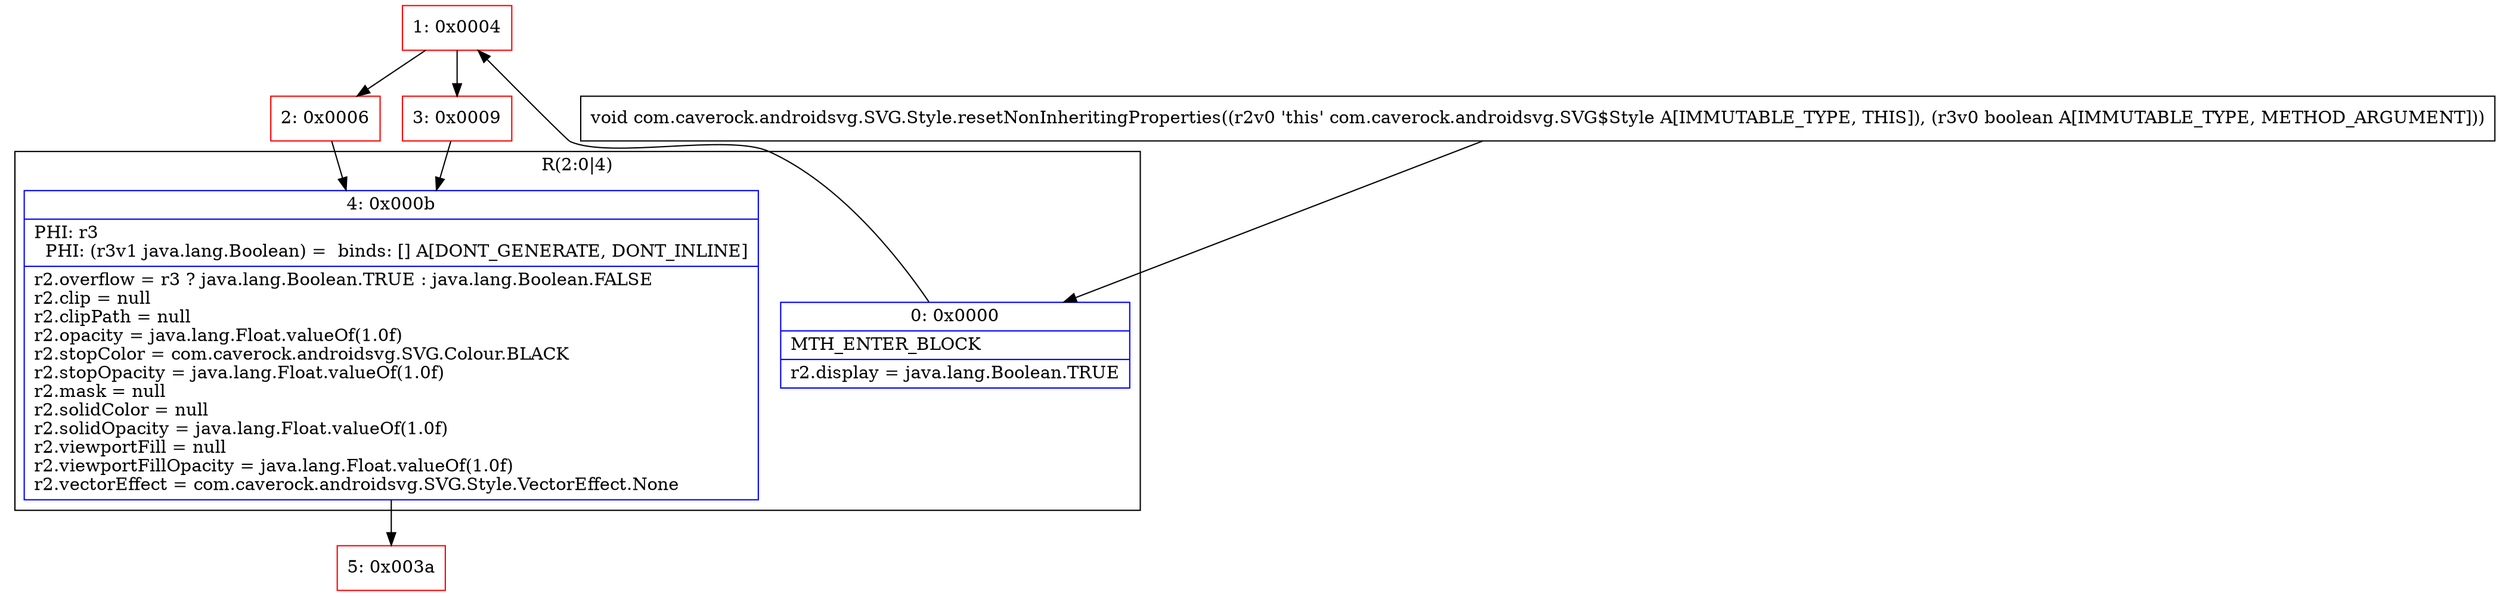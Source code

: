 digraph "CFG forcom.caverock.androidsvg.SVG.Style.resetNonInheritingProperties(Z)V" {
subgraph cluster_Region_415945004 {
label = "R(2:0|4)";
node [shape=record,color=blue];
Node_0 [shape=record,label="{0\:\ 0x0000|MTH_ENTER_BLOCK\l|r2.display = java.lang.Boolean.TRUE\l}"];
Node_4 [shape=record,label="{4\:\ 0x000b|PHI: r3 \l  PHI: (r3v1 java.lang.Boolean) =  binds: [] A[DONT_GENERATE, DONT_INLINE]\l|r2.overflow = r3 ? java.lang.Boolean.TRUE : java.lang.Boolean.FALSE\lr2.clip = null\lr2.clipPath = null\lr2.opacity = java.lang.Float.valueOf(1.0f)\lr2.stopColor = com.caverock.androidsvg.SVG.Colour.BLACK\lr2.stopOpacity = java.lang.Float.valueOf(1.0f)\lr2.mask = null\lr2.solidColor = null\lr2.solidOpacity = java.lang.Float.valueOf(1.0f)\lr2.viewportFill = null\lr2.viewportFillOpacity = java.lang.Float.valueOf(1.0f)\lr2.vectorEffect = com.caverock.androidsvg.SVG.Style.VectorEffect.None\l}"];
}
Node_1 [shape=record,color=red,label="{1\:\ 0x0004}"];
Node_2 [shape=record,color=red,label="{2\:\ 0x0006}"];
Node_3 [shape=record,color=red,label="{3\:\ 0x0009}"];
Node_5 [shape=record,color=red,label="{5\:\ 0x003a}"];
MethodNode[shape=record,label="{void com.caverock.androidsvg.SVG.Style.resetNonInheritingProperties((r2v0 'this' com.caverock.androidsvg.SVG$Style A[IMMUTABLE_TYPE, THIS]), (r3v0 boolean A[IMMUTABLE_TYPE, METHOD_ARGUMENT])) }"];
MethodNode -> Node_0;
Node_0 -> Node_1;
Node_4 -> Node_5;
Node_1 -> Node_2;
Node_1 -> Node_3;
Node_2 -> Node_4;
Node_3 -> Node_4;
}


